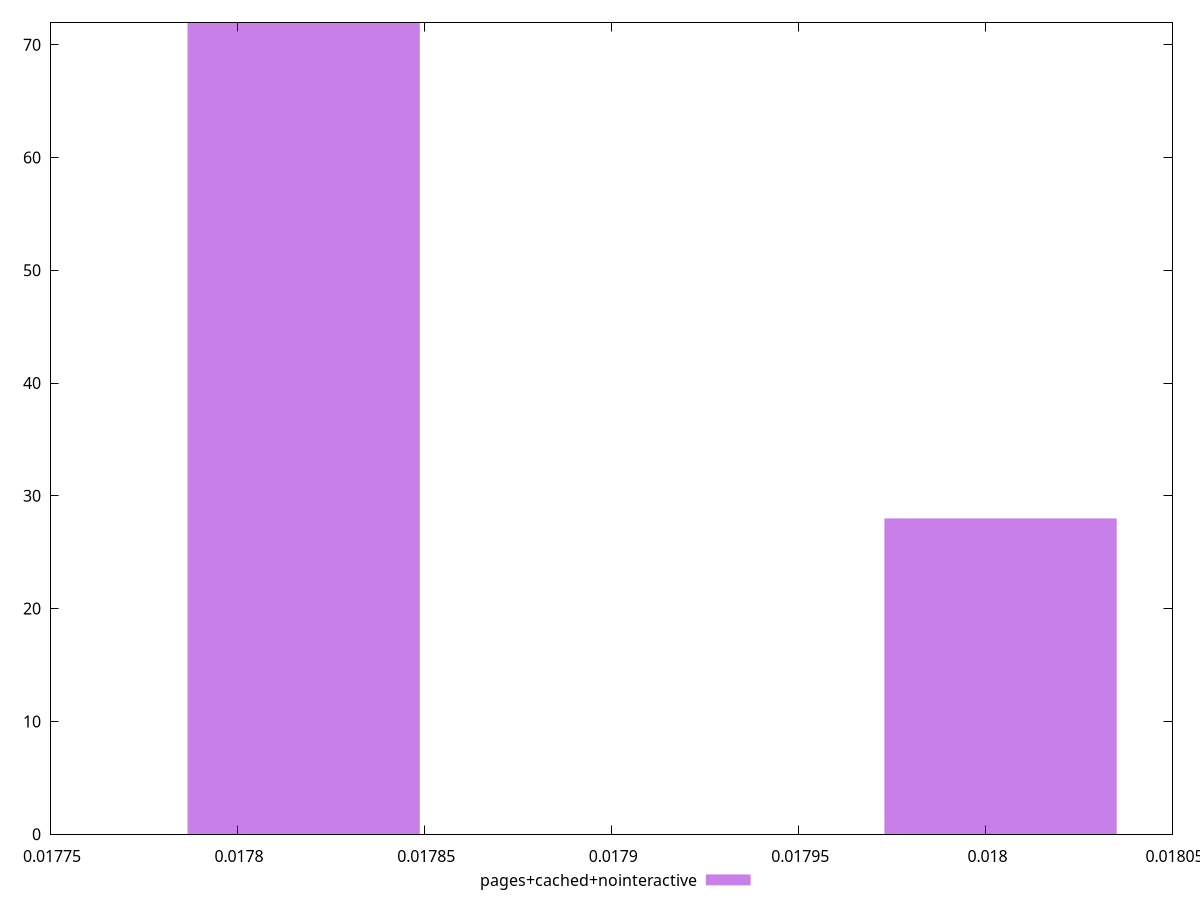 $_pagesCachedNointeractive <<EOF
0.018004043893572092 28
0.01781779516363859 72
EOF
set key outside below
set terminal pngcairo
set output "report_00004_2020-11-02T20-21-41.718Z/total-byte-weight/pages+cached+nointeractive//hist.png"
set yrange [0:72]
set boxwidth 0.0000620829099778348
set style fill transparent solid 0.5 noborder
plot $_pagesCachedNointeractive title "pages+cached+nointeractive" with boxes ,